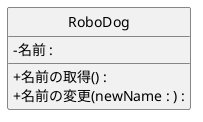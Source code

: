 @startuml RoboDogクラス図
skinparam classAttributeIconSize 0
hide circle
' RoboDog
class RoboDog {
  - 名前 : 

  + 名前の取得() : 
  + 名前の変更(newName : ) : 
}
@enduml
